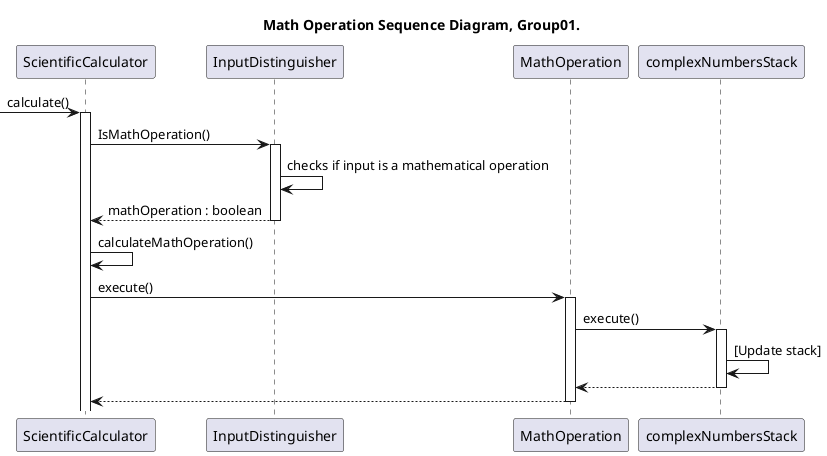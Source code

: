 @startuml MathOperation_SequenceDiagram_Group01

title Math Operation Sequence Diagram, Group01.

participant ScientificCalculator as calc
participant InputDistinguisher as input
participant MathOperation as math
participant complexNumbersStack as num_stack

-> calc:calculate()
activate calc

calc -> input : IsMathOperation()
activate input
input -> input : checks if input is a mathematical operation
input --> calc : mathOperation : boolean
deactivate input

calc -> calc : calculateMathOperation()
calc -> math : execute()
activate math
math -> num_stack : execute()
activate num_stack
num_stack -> num_stack : [Update stack]
num_stack --> math
deactivate num_stack
math --> calc
deactivate math

@enduml